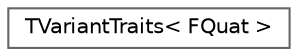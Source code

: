 digraph "Graphical Class Hierarchy"
{
 // INTERACTIVE_SVG=YES
 // LATEX_PDF_SIZE
  bgcolor="transparent";
  edge [fontname=Helvetica,fontsize=10,labelfontname=Helvetica,labelfontsize=10];
  node [fontname=Helvetica,fontsize=10,shape=box,height=0.2,width=0.4];
  rankdir="LR";
  Node0 [id="Node000000",label="TVariantTraits\< FQuat \>",height=0.2,width=0.4,color="grey40", fillcolor="white", style="filled",URL="$d9/d5b/structTVariantTraits_3_01FQuat_01_4.html",tooltip="Implements variant type traits for the built-in FQuat type."];
}
